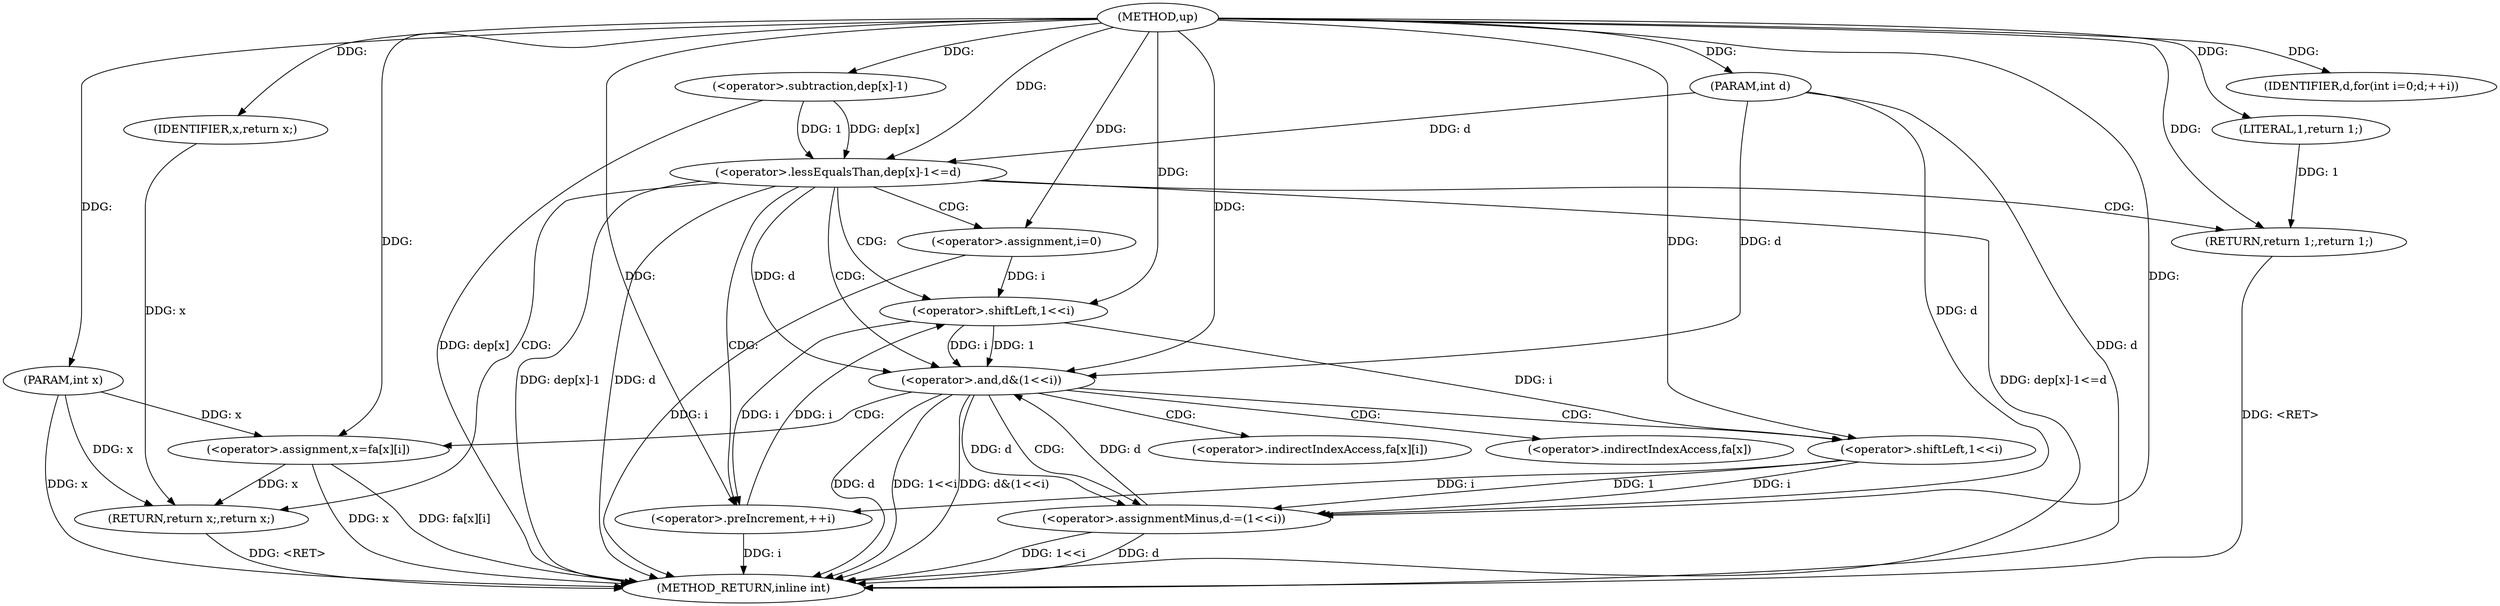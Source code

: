 digraph "up" {  
"1000355" [label = "(METHOD,up)" ]
"1000398" [label = "(METHOD_RETURN,inline int)" ]
"1000356" [label = "(PARAM,int x)" ]
"1000357" [label = "(PARAM,int d)" ]
"1000396" [label = "(RETURN,return x;,return x;)" ]
"1000360" [label = "(<operator>.lessEqualsThan,dep[x]-1<=d)" ]
"1000367" [label = "(RETURN,return 1;,return 1;)" ]
"1000371" [label = "(<operator>.assignment,i=0)" ]
"1000374" [label = "(IDENTIFIER,d,for(int i=0;d;++i))" ]
"1000375" [label = "(<operator>.preIncrement,++i)" ]
"1000397" [label = "(IDENTIFIER,x,return x;)" ]
"1000368" [label = "(LITERAL,1,return 1;)" ]
"1000378" [label = "(<operator>.and,d&(1<<i))" ]
"1000361" [label = "(<operator>.subtraction,dep[x]-1)" ]
"1000384" [label = "(<operator>.assignment,x=fa[x][i])" ]
"1000391" [label = "(<operator>.assignmentMinus,d-=(1<<i))" ]
"1000380" [label = "(<operator>.shiftLeft,1<<i)" ]
"1000393" [label = "(<operator>.shiftLeft,1<<i)" ]
"1000386" [label = "(<operator>.indirectIndexAccess,fa[x][i])" ]
"1000387" [label = "(<operator>.indirectIndexAccess,fa[x])" ]
  "1000396" -> "1000398"  [ label = "DDG: <RET>"] 
  "1000356" -> "1000398"  [ label = "DDG: x"] 
  "1000357" -> "1000398"  [ label = "DDG: d"] 
  "1000361" -> "1000398"  [ label = "DDG: dep[x]"] 
  "1000360" -> "1000398"  [ label = "DDG: dep[x]-1"] 
  "1000360" -> "1000398"  [ label = "DDG: d"] 
  "1000360" -> "1000398"  [ label = "DDG: dep[x]-1<=d"] 
  "1000371" -> "1000398"  [ label = "DDG: i"] 
  "1000378" -> "1000398"  [ label = "DDG: d"] 
  "1000378" -> "1000398"  [ label = "DDG: 1<<i"] 
  "1000378" -> "1000398"  [ label = "DDG: d&(1<<i)"] 
  "1000384" -> "1000398"  [ label = "DDG: x"] 
  "1000384" -> "1000398"  [ label = "DDG: fa[x][i]"] 
  "1000391" -> "1000398"  [ label = "DDG: d"] 
  "1000391" -> "1000398"  [ label = "DDG: 1<<i"] 
  "1000375" -> "1000398"  [ label = "DDG: i"] 
  "1000367" -> "1000398"  [ label = "DDG: <RET>"] 
  "1000355" -> "1000356"  [ label = "DDG: "] 
  "1000355" -> "1000357"  [ label = "DDG: "] 
  "1000397" -> "1000396"  [ label = "DDG: x"] 
  "1000384" -> "1000396"  [ label = "DDG: x"] 
  "1000356" -> "1000396"  [ label = "DDG: x"] 
  "1000368" -> "1000367"  [ label = "DDG: 1"] 
  "1000355" -> "1000367"  [ label = "DDG: "] 
  "1000355" -> "1000371"  [ label = "DDG: "] 
  "1000355" -> "1000374"  [ label = "DDG: "] 
  "1000355" -> "1000397"  [ label = "DDG: "] 
  "1000361" -> "1000360"  [ label = "DDG: dep[x]"] 
  "1000361" -> "1000360"  [ label = "DDG: 1"] 
  "1000357" -> "1000360"  [ label = "DDG: d"] 
  "1000355" -> "1000360"  [ label = "DDG: "] 
  "1000355" -> "1000368"  [ label = "DDG: "] 
  "1000380" -> "1000375"  [ label = "DDG: i"] 
  "1000393" -> "1000375"  [ label = "DDG: i"] 
  "1000355" -> "1000375"  [ label = "DDG: "] 
  "1000355" -> "1000361"  [ label = "DDG: "] 
  "1000360" -> "1000378"  [ label = "DDG: d"] 
  "1000391" -> "1000378"  [ label = "DDG: d"] 
  "1000357" -> "1000378"  [ label = "DDG: d"] 
  "1000355" -> "1000378"  [ label = "DDG: "] 
  "1000380" -> "1000378"  [ label = "DDG: 1"] 
  "1000380" -> "1000378"  [ label = "DDG: i"] 
  "1000393" -> "1000391"  [ label = "DDG: i"] 
  "1000393" -> "1000391"  [ label = "DDG: 1"] 
  "1000355" -> "1000380"  [ label = "DDG: "] 
  "1000371" -> "1000380"  [ label = "DDG: i"] 
  "1000375" -> "1000380"  [ label = "DDG: i"] 
  "1000356" -> "1000384"  [ label = "DDG: x"] 
  "1000355" -> "1000384"  [ label = "DDG: "] 
  "1000378" -> "1000391"  [ label = "DDG: d"] 
  "1000357" -> "1000391"  [ label = "DDG: d"] 
  "1000355" -> "1000391"  [ label = "DDG: "] 
  "1000355" -> "1000393"  [ label = "DDG: "] 
  "1000380" -> "1000393"  [ label = "DDG: i"] 
  "1000360" -> "1000367"  [ label = "CDG: "] 
  "1000360" -> "1000396"  [ label = "CDG: "] 
  "1000360" -> "1000371"  [ label = "CDG: "] 
  "1000360" -> "1000380"  [ label = "CDG: "] 
  "1000360" -> "1000375"  [ label = "CDG: "] 
  "1000360" -> "1000378"  [ label = "CDG: "] 
  "1000378" -> "1000393"  [ label = "CDG: "] 
  "1000378" -> "1000387"  [ label = "CDG: "] 
  "1000378" -> "1000391"  [ label = "CDG: "] 
  "1000378" -> "1000386"  [ label = "CDG: "] 
  "1000378" -> "1000384"  [ label = "CDG: "] 
}

